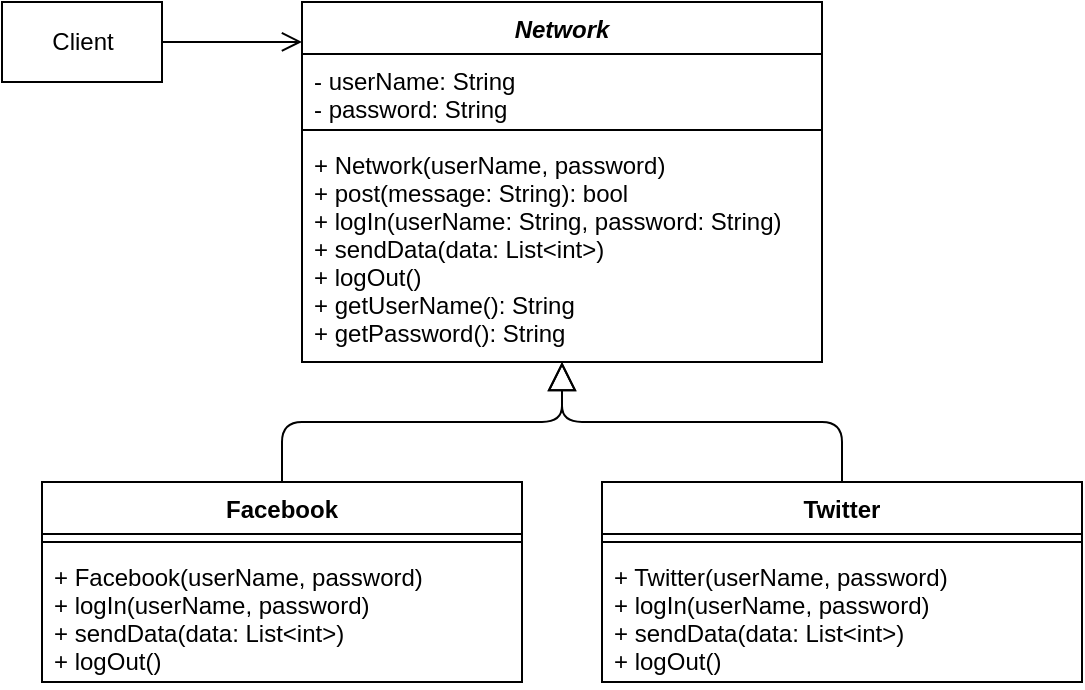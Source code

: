 <mxfile version="14.6.13" type="device"><diagram id="3y6qd-rP8qnnCqW0_BHp" name="Страница 1"><mxGraphModel dx="813" dy="470" grid="1" gridSize="10" guides="1" tooltips="1" connect="1" arrows="1" fold="1" page="1" pageScale="1" pageWidth="827" pageHeight="1169" math="0" shadow="0"><root><mxCell id="0"/><mxCell id="1" parent="0"/><mxCell id="SZqsMMhZcQkCp4Vei-Jx-1" value="Network" style="swimlane;fontStyle=3;align=center;verticalAlign=top;childLayout=stackLayout;horizontal=1;startSize=26;horizontalStack=0;resizeParent=1;resizeParentMax=0;resizeLast=0;collapsible=1;marginBottom=0;" vertex="1" parent="1"><mxGeometry x="350" y="120" width="260" height="180" as="geometry"/></mxCell><mxCell id="SZqsMMhZcQkCp4Vei-Jx-2" value="- userName: String&#10;- password: String" style="text;strokeColor=none;fillColor=none;align=left;verticalAlign=top;spacingLeft=4;spacingRight=4;overflow=hidden;rotatable=0;points=[[0,0.5],[1,0.5]];portConstraint=eastwest;" vertex="1" parent="SZqsMMhZcQkCp4Vei-Jx-1"><mxGeometry y="26" width="260" height="34" as="geometry"/></mxCell><mxCell id="SZqsMMhZcQkCp4Vei-Jx-3" value="" style="line;strokeWidth=1;fillColor=none;align=left;verticalAlign=middle;spacingTop=-1;spacingLeft=3;spacingRight=3;rotatable=0;labelPosition=right;points=[];portConstraint=eastwest;" vertex="1" parent="SZqsMMhZcQkCp4Vei-Jx-1"><mxGeometry y="60" width="260" height="8" as="geometry"/></mxCell><mxCell id="SZqsMMhZcQkCp4Vei-Jx-4" value="+ Network(userName, password)&#10;+ post(message: String): bool&#10;+ logIn(userName: String, password: String)&#10;+ sendData(data: List&lt;int&gt;)&#10;+ logOut()&#10;+ getUserName(): String&#10;+ getPassword(): String" style="text;strokeColor=none;fillColor=none;align=left;verticalAlign=top;spacingLeft=4;spacingRight=4;overflow=hidden;rotatable=0;points=[[0,0.5],[1,0.5]];portConstraint=eastwest;" vertex="1" parent="SZqsMMhZcQkCp4Vei-Jx-1"><mxGeometry y="68" width="260" height="112" as="geometry"/></mxCell><mxCell id="SZqsMMhZcQkCp4Vei-Jx-5" value="Facebook" style="swimlane;fontStyle=1;align=center;verticalAlign=top;childLayout=stackLayout;horizontal=1;startSize=26;horizontalStack=0;resizeParent=1;resizeParentMax=0;resizeLast=0;collapsible=1;marginBottom=0;" vertex="1" parent="1"><mxGeometry x="220" y="360" width="240" height="100" as="geometry"/></mxCell><mxCell id="SZqsMMhZcQkCp4Vei-Jx-7" value="" style="line;strokeWidth=1;fillColor=none;align=left;verticalAlign=middle;spacingTop=-1;spacingLeft=3;spacingRight=3;rotatable=0;labelPosition=right;points=[];portConstraint=eastwest;" vertex="1" parent="SZqsMMhZcQkCp4Vei-Jx-5"><mxGeometry y="26" width="240" height="8" as="geometry"/></mxCell><mxCell id="SZqsMMhZcQkCp4Vei-Jx-8" value="+ Facebook(userName, password)&#10;+ logIn(userName, password)&#10;+ sendData(data: List&lt;int&gt;)&#10;+ logOut()" style="text;strokeColor=none;fillColor=none;align=left;verticalAlign=top;spacingLeft=4;spacingRight=4;overflow=hidden;rotatable=0;points=[[0,0.5],[1,0.5]];portConstraint=eastwest;" vertex="1" parent="SZqsMMhZcQkCp4Vei-Jx-5"><mxGeometry y="34" width="240" height="66" as="geometry"/></mxCell><mxCell id="SZqsMMhZcQkCp4Vei-Jx-9" value="Twitter" style="swimlane;fontStyle=1;align=center;verticalAlign=top;childLayout=stackLayout;horizontal=1;startSize=26;horizontalStack=0;resizeParent=1;resizeParentMax=0;resizeLast=0;collapsible=1;marginBottom=0;" vertex="1" parent="1"><mxGeometry x="500" y="360" width="240" height="100" as="geometry"/></mxCell><mxCell id="SZqsMMhZcQkCp4Vei-Jx-10" value="" style="line;strokeWidth=1;fillColor=none;align=left;verticalAlign=middle;spacingTop=-1;spacingLeft=3;spacingRight=3;rotatable=0;labelPosition=right;points=[];portConstraint=eastwest;" vertex="1" parent="SZqsMMhZcQkCp4Vei-Jx-9"><mxGeometry y="26" width="240" height="8" as="geometry"/></mxCell><mxCell id="SZqsMMhZcQkCp4Vei-Jx-11" value="+ Twitter(userName, password)&#10;+ logIn(userName, password)&#10;+ sendData(data: List&lt;int&gt;)&#10;+ logOut()" style="text;strokeColor=none;fillColor=none;align=left;verticalAlign=top;spacingLeft=4;spacingRight=4;overflow=hidden;rotatable=0;points=[[0,0.5],[1,0.5]];portConstraint=eastwest;" vertex="1" parent="SZqsMMhZcQkCp4Vei-Jx-9"><mxGeometry y="34" width="240" height="66" as="geometry"/></mxCell><mxCell id="SZqsMMhZcQkCp4Vei-Jx-12" value="" style="endArrow=block;endSize=12;endFill=0;html=1;entryX=0.5;entryY=1;entryDx=0;entryDy=0;entryPerimeter=0;exitX=0.5;exitY=0;exitDx=0;exitDy=0;" edge="1" parent="1" source="SZqsMMhZcQkCp4Vei-Jx-5" target="SZqsMMhZcQkCp4Vei-Jx-4"><mxGeometry x="0.401" y="-23" width="160" relative="1" as="geometry"><mxPoint x="290" y="360" as="sourcePoint"/><mxPoint x="480" y="310" as="targetPoint"/><Array as="points"><mxPoint x="340" y="330"/><mxPoint x="480" y="330"/></Array><mxPoint as="offset"/></mxGeometry></mxCell><mxCell id="SZqsMMhZcQkCp4Vei-Jx-13" value="" style="endArrow=block;endSize=12;endFill=0;html=1;exitX=0.5;exitY=0;exitDx=0;exitDy=0;" edge="1" parent="1" source="SZqsMMhZcQkCp4Vei-Jx-9"><mxGeometry x="0.5" y="32" width="160" relative="1" as="geometry"><mxPoint x="620" y="350" as="sourcePoint"/><mxPoint x="480" y="300" as="targetPoint"/><Array as="points"><mxPoint x="620" y="330"/><mxPoint x="480" y="330"/></Array><mxPoint as="offset"/></mxGeometry></mxCell><mxCell id="SZqsMMhZcQkCp4Vei-Jx-14" value="Client" style="html=1;" vertex="1" parent="1"><mxGeometry x="200" y="120" width="80" height="40" as="geometry"/></mxCell><mxCell id="SZqsMMhZcQkCp4Vei-Jx-15" value="" style="endArrow=open;endFill=1;endSize=8;html=1;entryX=0;entryY=0.111;entryDx=0;entryDy=0;entryPerimeter=0;exitX=1;exitY=0.5;exitDx=0;exitDy=0;" edge="1" parent="1" source="SZqsMMhZcQkCp4Vei-Jx-14" target="SZqsMMhZcQkCp4Vei-Jx-1"><mxGeometry width="160" relative="1" as="geometry"><mxPoint x="180" y="240" as="sourcePoint"/><mxPoint x="340" y="240" as="targetPoint"/></mxGeometry></mxCell></root></mxGraphModel></diagram></mxfile>